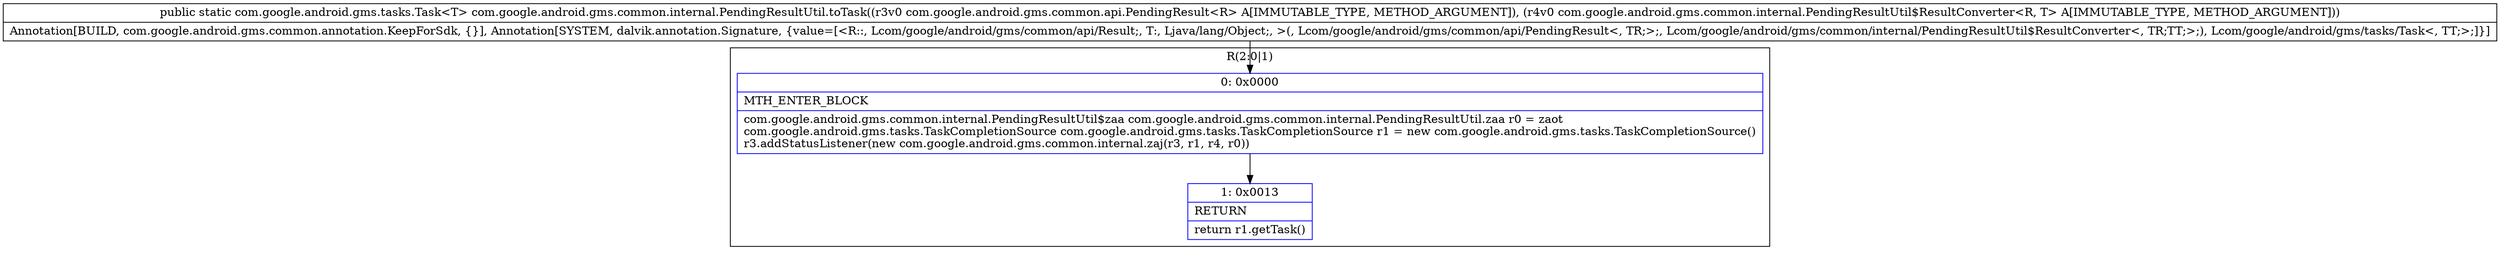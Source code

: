 digraph "CFG forcom.google.android.gms.common.internal.PendingResultUtil.toTask(Lcom\/google\/android\/gms\/common\/api\/PendingResult;Lcom\/google\/android\/gms\/common\/internal\/PendingResultUtil$ResultConverter;)Lcom\/google\/android\/gms\/tasks\/Task;" {
subgraph cluster_Region_734754711 {
label = "R(2:0|1)";
node [shape=record,color=blue];
Node_0 [shape=record,label="{0\:\ 0x0000|MTH_ENTER_BLOCK\l|com.google.android.gms.common.internal.PendingResultUtil$zaa com.google.android.gms.common.internal.PendingResultUtil.zaa r0 = zaot\lcom.google.android.gms.tasks.TaskCompletionSource com.google.android.gms.tasks.TaskCompletionSource r1 = new com.google.android.gms.tasks.TaskCompletionSource()\lr3.addStatusListener(new com.google.android.gms.common.internal.zaj(r3, r1, r4, r0))\l}"];
Node_1 [shape=record,label="{1\:\ 0x0013|RETURN\l|return r1.getTask()\l}"];
}
MethodNode[shape=record,label="{public static com.google.android.gms.tasks.Task\<T\> com.google.android.gms.common.internal.PendingResultUtil.toTask((r3v0 com.google.android.gms.common.api.PendingResult\<R\> A[IMMUTABLE_TYPE, METHOD_ARGUMENT]), (r4v0 com.google.android.gms.common.internal.PendingResultUtil$ResultConverter\<R, T\> A[IMMUTABLE_TYPE, METHOD_ARGUMENT]))  | Annotation[BUILD, com.google.android.gms.common.annotation.KeepForSdk, \{\}], Annotation[SYSTEM, dalvik.annotation.Signature, \{value=[\<R::, Lcom\/google\/android\/gms\/common\/api\/Result;, T:, Ljava\/lang\/Object;, \>(, Lcom\/google\/android\/gms\/common\/api\/PendingResult\<, TR;\>;, Lcom\/google\/android\/gms\/common\/internal\/PendingResultUtil$ResultConverter\<, TR;TT;\>;), Lcom\/google\/android\/gms\/tasks\/Task\<, TT;\>;]\}]\l}"];
MethodNode -> Node_0;
Node_0 -> Node_1;
}


